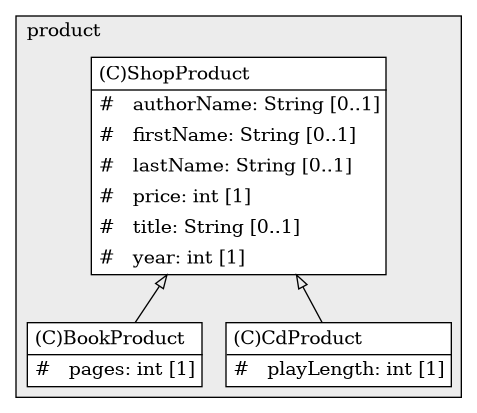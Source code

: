 @startuml

/' diagram meta data start
config=StructureConfiguration;
{
  "projectClassification": {
    "searchMode": "OpenProject", // OpenProject, AllProjects
    "includedProjects": "",
    "pathEndKeywords": "*.impl",
    "isClientPath": "",
    "isClientName": "",
    "isTestPath": "",
    "isTestName": "",
    "isMappingPath": "",
    "isMappingName": "",
    "isDataAccessPath": "",
    "isDataAccessName": "",
    "isDataStructurePath": "",
    "isDataStructureName": "",
    "isInterfaceStructuresPath": "",
    "isInterfaceStructuresName": "",
    "isEntryPointPath": "",
    "isEntryPointName": "",
    "treatFinalFieldsAsMandatory": false
  },
  "graphRestriction": {
    "classPackageExcludeFilter": "",
    "classPackageIncludeFilter": "",
    "classNameExcludeFilter": "",
    "classNameIncludeFilter": "",
    "methodNameExcludeFilter": "",
    "methodNameIncludeFilter": "",
    "removeByInheritance": "", // inheritance/annotation based filtering is done in a second step
    "removeByAnnotation": "",
    "removeByClassPackage": "", // cleanup the graph after inheritance/annotation based filtering is done
    "removeByClassName": "",
    "cutMappings": false,
    "cutEnum": true,
    "cutTests": true,
    "cutClient": true,
    "cutDataAccess": false,
    "cutInterfaceStructures": false,
    "cutDataStructures": false,
    "cutGetterAndSetter": true,
    "cutConstructors": true
  },
  "graphTraversal": {
    "forwardDepth": 6,
    "backwardDepth": 6,
    "classPackageExcludeFilter": "",
    "classPackageIncludeFilter": "",
    "classNameExcludeFilter": "",
    "classNameIncludeFilter": "",
    "methodNameExcludeFilter": "",
    "methodNameIncludeFilter": "",
    "hideMappings": false,
    "hideDataStructures": false,
    "hidePrivateMethods": true,
    "hideInterfaceCalls": true, // indirection: implementation -> interface (is hidden) -> implementation
    "onlyShowApplicationEntryPoints": false, // root node is included
    "useMethodCallsForStructureDiagram": "ForwardOnly" // ForwardOnly, BothDirections, No
  },
  "details": {
    "aggregation": "GroupByClass", // ByClass, GroupByClass, None
    "showClassGenericTypes": true,
    "showMethods": true,
    "showMethodParameterNames": true,
    "showMethodParameterTypes": true,
    "showMethodReturnType": true,
    "showPackageLevels": 2,
    "showDetailedClassStructure": true
  },
  "rootClass": "product.ShopProduct",
  "extensionCallbackMethod": "" // qualified.class.name#methodName - signature: public static String method(String)
}
diagram meta data end '/



digraph g {
    rankdir="TB"
    splines=polyline
    

'nodes 
subgraph cluster_309474065 { 
   	label=product
	labeljust=l
	fillcolor="#ececec"
	style=filled
   
   BookProduct309474065[
	label=<<TABLE BORDER="1" CELLBORDER="0" CELLPADDING="4" CELLSPACING="0">
<TR><TD ALIGN="LEFT" >(C)BookProduct</TD></TR>
<HR/>
<TR><TD ALIGN="LEFT" >#   pages: int [1]</TD></TR>
</TABLE>>
	style=filled
	margin=0
	shape=plaintext
	fillcolor="#FFFFFF"
];

CdProduct309474065[
	label=<<TABLE BORDER="1" CELLBORDER="0" CELLPADDING="4" CELLSPACING="0">
<TR><TD ALIGN="LEFT" >(C)CdProduct</TD></TR>
<HR/>
<TR><TD ALIGN="LEFT" >#   playLength: int [1]</TD></TR>
</TABLE>>
	style=filled
	margin=0
	shape=plaintext
	fillcolor="#FFFFFF"
];

ShopProduct309474065[
	label=<<TABLE BORDER="1" CELLBORDER="0" CELLPADDING="4" CELLSPACING="0">
<TR><TD ALIGN="LEFT" >(C)ShopProduct</TD></TR>
<HR/>
<TR><TD ALIGN="LEFT" >#   authorName: String [0..1]</TD></TR>
<TR><TD ALIGN="LEFT" >#   firstName: String [0..1]</TD></TR>
<TR><TD ALIGN="LEFT" >#   lastName: String [0..1]</TD></TR>
<TR><TD ALIGN="LEFT" >#   price: int [1]</TD></TR>
<TR><TD ALIGN="LEFT" >#   title: String [0..1]</TD></TR>
<TR><TD ALIGN="LEFT" >#   year: int [1]</TD></TR>
</TABLE>>
	style=filled
	margin=0
	shape=plaintext
	fillcolor="#FFFFFF"
];
} 

'edges    
ShopProduct309474065 -> BookProduct309474065[arrowhead=none, arrowtail=empty, dir=both];
ShopProduct309474065 -> CdProduct309474065[arrowhead=none, arrowtail=empty, dir=both];
    
}
@enduml
